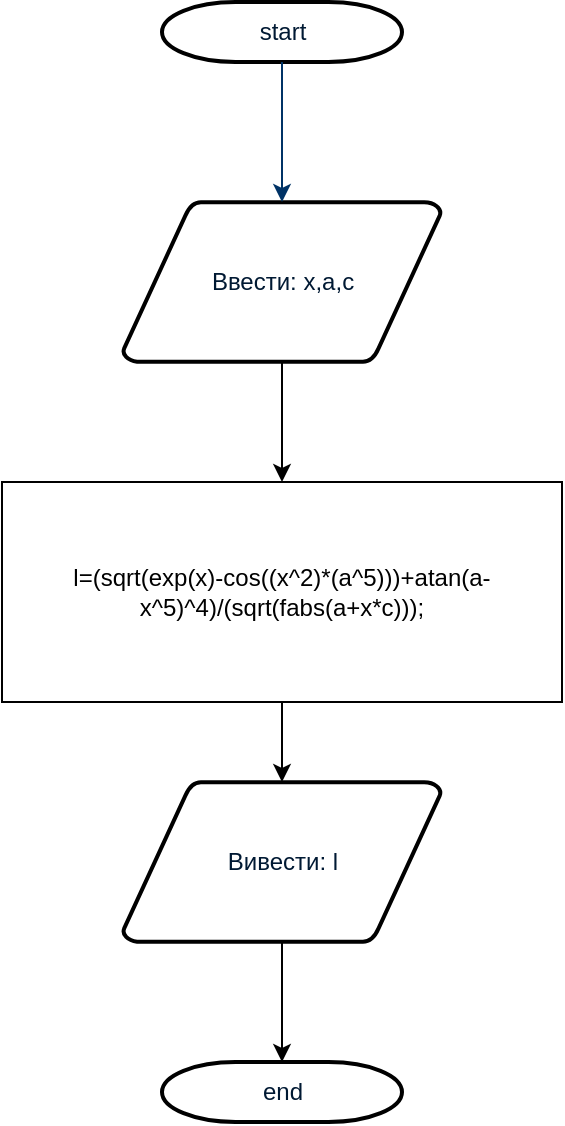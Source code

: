 <mxfile version="12.1.1" type="google" pages="1"><diagram id="6a731a19-8d31-9384-78a2-239565b7b9f0" name="Page-1"><mxGraphModel dx="856" dy="613" grid="1" gridSize="10" guides="1" tooltips="1" connect="1" arrows="1" fold="1" page="1" pageScale="1" pageWidth="1169" pageHeight="827" background="#ffffff" math="0" shadow="0"><root><mxCell id="0"/><mxCell id="1" parent="0"/><mxCell id="2" value="start" style="shape=mxgraph.flowchart.terminator;fillColor=#FFFFFF;strokeColor=#000000;strokeWidth=2;gradientColor=none;gradientDirection=north;fontColor=#001933;fontStyle=0;html=1;" parent="1" vertex="1"><mxGeometry x="270" y="60" width="120" height="30" as="geometry"/></mxCell><mxCell id="3" value="Ввести: x,a,c" style="shape=mxgraph.flowchart.data;fillColor=#FFFFFF;strokeColor=#000000;strokeWidth=2;gradientColor=none;gradientDirection=north;fontColor=#001933;fontStyle=0;html=1;" parent="1" vertex="1"><mxGeometry x="250.5" y="160" width="159" height="80" as="geometry"/></mxCell><mxCell id="7" style="fontColor=#001933;fontStyle=1;strokeColor=#003366;strokeWidth=1;html=1;" parent="1" source="2" target="3" edge="1"><mxGeometry relative="1" as="geometry"/></mxCell><mxCell id="40" value="end" style="shape=mxgraph.flowchart.terminator;fillColor=#FFFFFF;strokeColor=#000000;strokeWidth=2;gradientColor=none;gradientDirection=north;fontColor=#001933;fontStyle=0;html=1;" parent="1" vertex="1"><mxGeometry x="270" y="590" width="120" height="30" as="geometry"/></mxCell><mxCell id="jVWJsgbQ31PW4urAEGHw-57" value="Вивести: l" style="shape=mxgraph.flowchart.data;fillColor=#FFFFFF;strokeColor=#000000;strokeWidth=2;gradientColor=none;gradientDirection=north;fontColor=#001933;fontStyle=0;html=1;" parent="1" vertex="1"><mxGeometry x="250.5" y="450" width="159" height="80" as="geometry"/></mxCell><mxCell id="jVWJsgbQ31PW4urAEGHw-58" value="" style="endArrow=classic;html=1;exitX=0.5;exitY=1;exitDx=0;exitDy=0;exitPerimeter=0;entryX=0.5;entryY=0;entryDx=0;entryDy=0;entryPerimeter=0;" parent="1" source="jVWJsgbQ31PW4urAEGHw-57" target="40" edge="1"><mxGeometry width="50" height="50" relative="1" as="geometry"><mxPoint x="240" y="630" as="sourcePoint"/><mxPoint x="240" y="670" as="targetPoint"/></mxGeometry></mxCell><mxCell id="jVWJsgbQ31PW4urAEGHw-60" value="l=(sqrt(exp(x)-cos((x^2)*(a^5)))+atan(a-x^5)^4)/(sqrt(fabs(a+x*c)));" style="rounded=0;whiteSpace=wrap;html=1;" parent="1" vertex="1"><mxGeometry x="190" y="300" width="280" height="110" as="geometry"/></mxCell><mxCell id="jVWJsgbQ31PW4urAEGHw-62" value="" style="endArrow=classic;html=1;exitX=0.5;exitY=1;exitDx=0;exitDy=0;exitPerimeter=0;entryX=0.5;entryY=0;entryDx=0;entryDy=0;" parent="1" source="3" target="jVWJsgbQ31PW4urAEGHw-60" edge="1"><mxGeometry width="50" height="50" relative="1" as="geometry"><mxPoint x="190" y="690" as="sourcePoint"/><mxPoint x="240" y="640" as="targetPoint"/></mxGeometry></mxCell><mxCell id="jVWJsgbQ31PW4urAEGHw-63" value="" style="endArrow=classic;html=1;exitX=0.5;exitY=1;exitDx=0;exitDy=0;entryX=0.5;entryY=0;entryDx=0;entryDy=0;entryPerimeter=0;" parent="1" source="jVWJsgbQ31PW4urAEGHw-60" target="jVWJsgbQ31PW4urAEGHw-57" edge="1"><mxGeometry width="50" height="50" relative="1" as="geometry"><mxPoint x="190" y="690" as="sourcePoint"/><mxPoint x="240" y="640" as="targetPoint"/></mxGeometry></mxCell></root></mxGraphModel></diagram></mxfile>